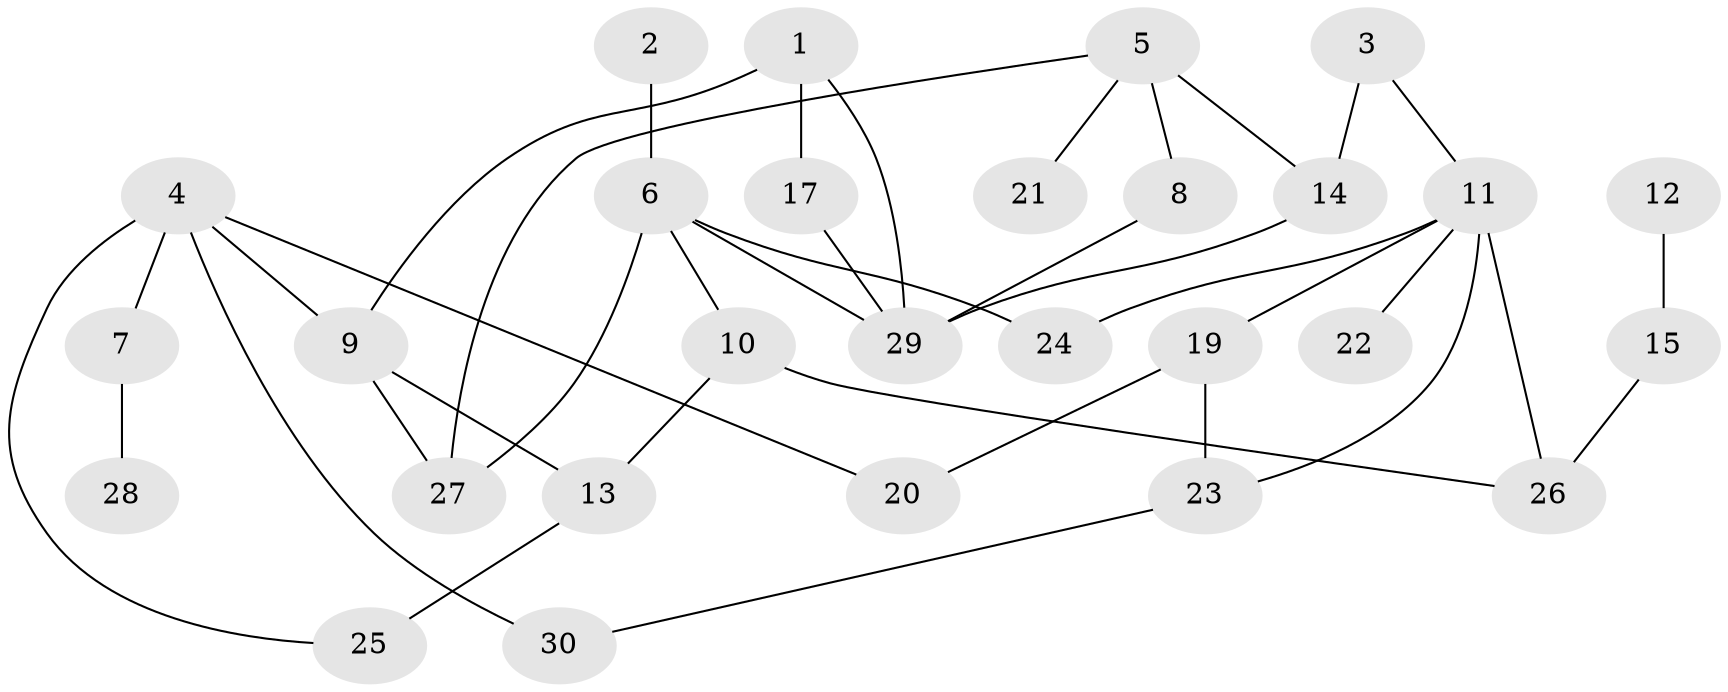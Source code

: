 // original degree distribution, {2: 0.3898305084745763, 1: 0.23728813559322035, 4: 0.0847457627118644, 3: 0.22033898305084745, 0: 0.01694915254237288, 7: 0.01694915254237288, 5: 0.03389830508474576}
// Generated by graph-tools (version 1.1) at 2025/33/03/09/25 02:33:50]
// undirected, 28 vertices, 38 edges
graph export_dot {
graph [start="1"]
  node [color=gray90,style=filled];
  1;
  2;
  3;
  4;
  5;
  6;
  7;
  8;
  9;
  10;
  11;
  12;
  13;
  14;
  15;
  17;
  19;
  20;
  21;
  22;
  23;
  24;
  25;
  26;
  27;
  28;
  29;
  30;
  1 -- 9 [weight=1.0];
  1 -- 17 [weight=1.0];
  1 -- 29 [weight=1.0];
  2 -- 6 [weight=2.0];
  3 -- 11 [weight=1.0];
  3 -- 14 [weight=1.0];
  4 -- 7 [weight=2.0];
  4 -- 9 [weight=1.0];
  4 -- 20 [weight=1.0];
  4 -- 25 [weight=1.0];
  4 -- 30 [weight=1.0];
  5 -- 8 [weight=1.0];
  5 -- 14 [weight=1.0];
  5 -- 21 [weight=1.0];
  5 -- 27 [weight=1.0];
  6 -- 10 [weight=1.0];
  6 -- 24 [weight=1.0];
  6 -- 27 [weight=1.0];
  6 -- 29 [weight=1.0];
  7 -- 28 [weight=1.0];
  8 -- 29 [weight=1.0];
  9 -- 13 [weight=1.0];
  9 -- 27 [weight=1.0];
  10 -- 13 [weight=1.0];
  10 -- 26 [weight=1.0];
  11 -- 19 [weight=1.0];
  11 -- 22 [weight=1.0];
  11 -- 23 [weight=1.0];
  11 -- 24 [weight=1.0];
  11 -- 26 [weight=1.0];
  12 -- 15 [weight=1.0];
  13 -- 25 [weight=1.0];
  14 -- 29 [weight=1.0];
  15 -- 26 [weight=1.0];
  17 -- 29 [weight=1.0];
  19 -- 20 [weight=1.0];
  19 -- 23 [weight=1.0];
  23 -- 30 [weight=1.0];
}
